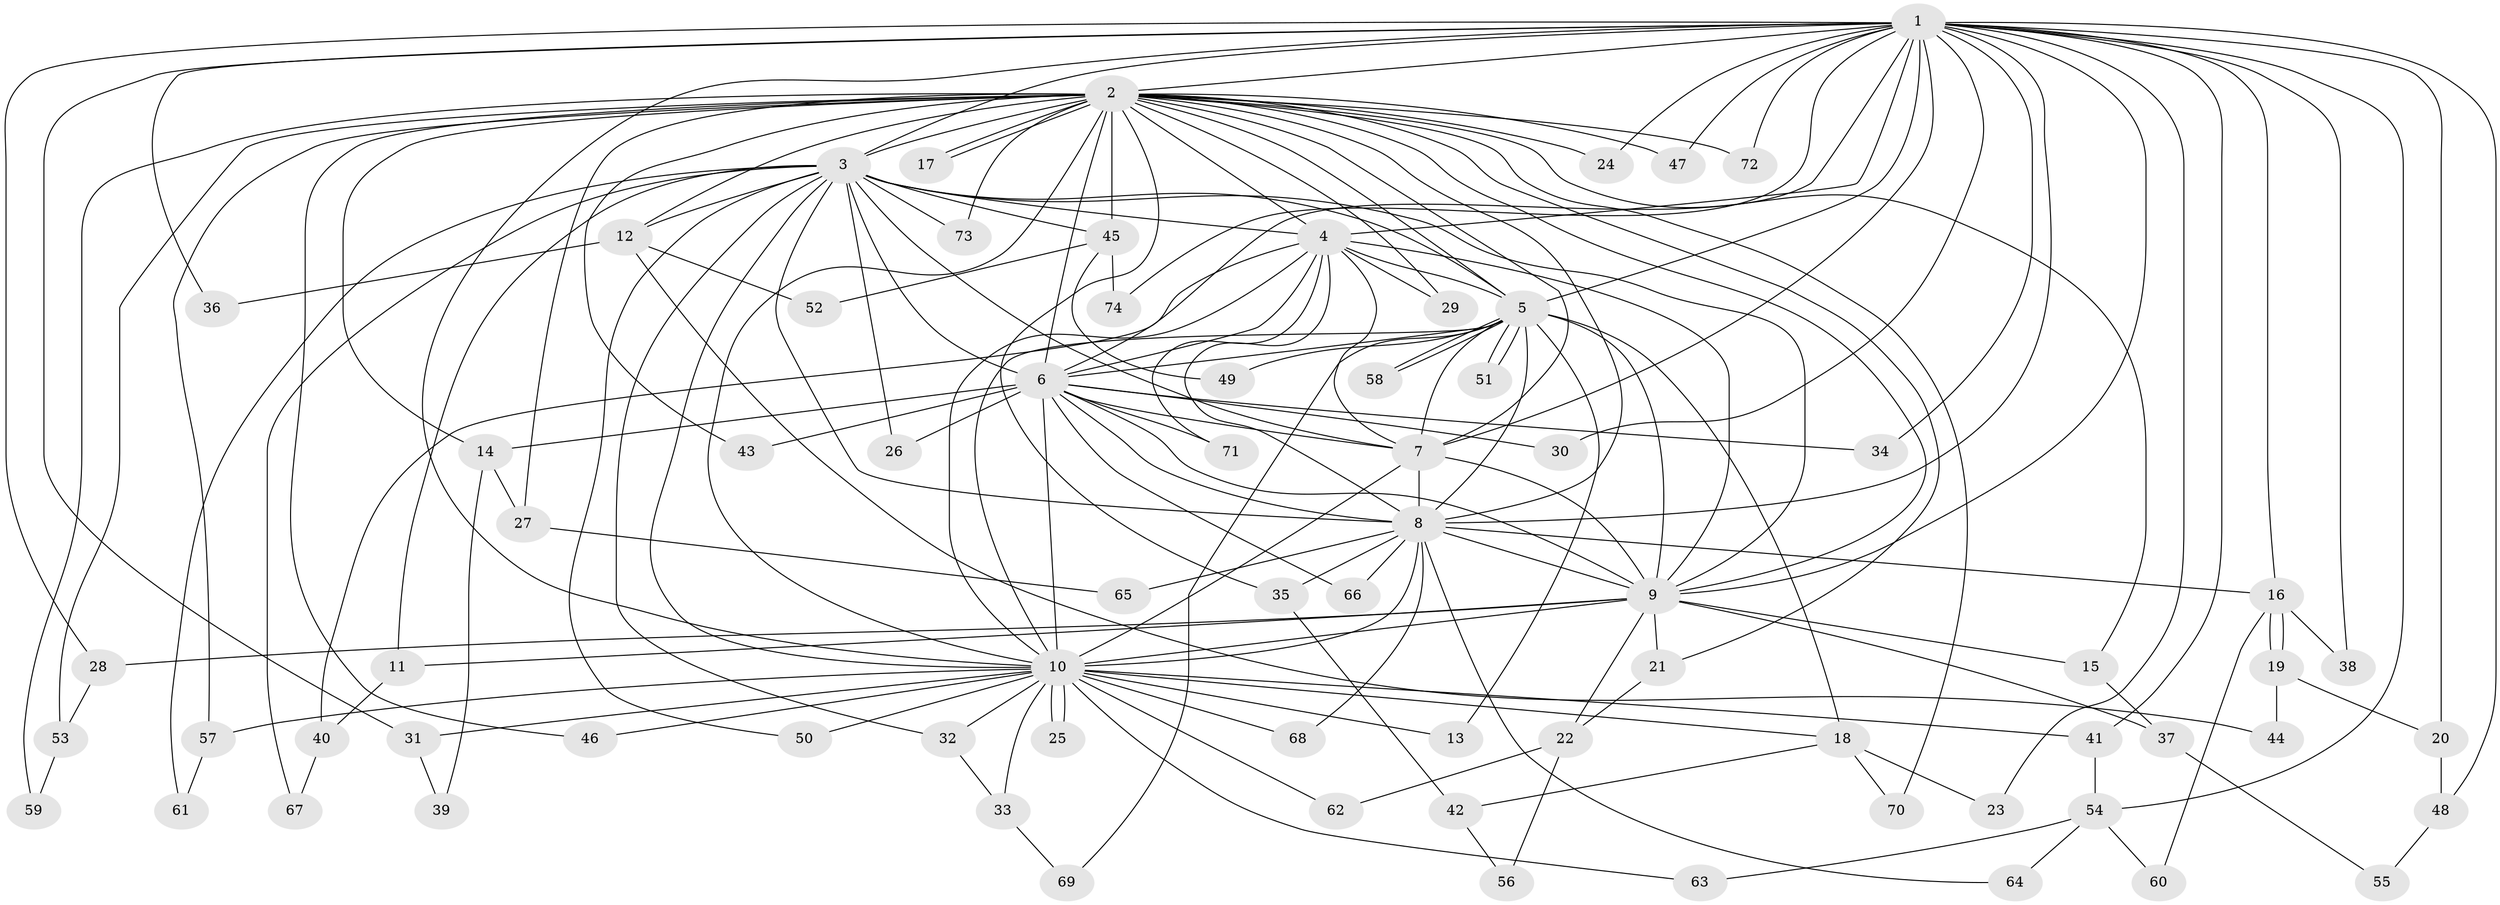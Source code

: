 // Generated by graph-tools (version 1.1) at 2025/14/03/09/25 04:14:03]
// undirected, 74 vertices, 173 edges
graph export_dot {
graph [start="1"]
  node [color=gray90,style=filled];
  1;
  2;
  3;
  4;
  5;
  6;
  7;
  8;
  9;
  10;
  11;
  12;
  13;
  14;
  15;
  16;
  17;
  18;
  19;
  20;
  21;
  22;
  23;
  24;
  25;
  26;
  27;
  28;
  29;
  30;
  31;
  32;
  33;
  34;
  35;
  36;
  37;
  38;
  39;
  40;
  41;
  42;
  43;
  44;
  45;
  46;
  47;
  48;
  49;
  50;
  51;
  52;
  53;
  54;
  55;
  56;
  57;
  58;
  59;
  60;
  61;
  62;
  63;
  64;
  65;
  66;
  67;
  68;
  69;
  70;
  71;
  72;
  73;
  74;
  1 -- 2;
  1 -- 3;
  1 -- 4;
  1 -- 5;
  1 -- 6;
  1 -- 7;
  1 -- 8;
  1 -- 9;
  1 -- 10;
  1 -- 16;
  1 -- 20;
  1 -- 23;
  1 -- 24;
  1 -- 28;
  1 -- 30;
  1 -- 31;
  1 -- 34;
  1 -- 36;
  1 -- 38;
  1 -- 41;
  1 -- 47;
  1 -- 48;
  1 -- 54;
  1 -- 72;
  1 -- 74;
  2 -- 3;
  2 -- 4;
  2 -- 5;
  2 -- 6;
  2 -- 7;
  2 -- 8;
  2 -- 9;
  2 -- 10;
  2 -- 12;
  2 -- 14;
  2 -- 15;
  2 -- 17;
  2 -- 17;
  2 -- 21;
  2 -- 24;
  2 -- 27;
  2 -- 29;
  2 -- 35;
  2 -- 43;
  2 -- 45;
  2 -- 46;
  2 -- 47;
  2 -- 53;
  2 -- 57;
  2 -- 59;
  2 -- 70;
  2 -- 72;
  2 -- 73;
  3 -- 4;
  3 -- 5;
  3 -- 6;
  3 -- 7;
  3 -- 8;
  3 -- 9;
  3 -- 10;
  3 -- 11;
  3 -- 12;
  3 -- 26;
  3 -- 32;
  3 -- 45;
  3 -- 50;
  3 -- 61;
  3 -- 67;
  3 -- 73;
  4 -- 5;
  4 -- 6;
  4 -- 7;
  4 -- 8;
  4 -- 9;
  4 -- 10;
  4 -- 29;
  4 -- 40;
  4 -- 71;
  5 -- 6;
  5 -- 7;
  5 -- 8;
  5 -- 9;
  5 -- 10;
  5 -- 13;
  5 -- 18;
  5 -- 49;
  5 -- 51;
  5 -- 51;
  5 -- 58;
  5 -- 58;
  5 -- 69;
  6 -- 7;
  6 -- 8;
  6 -- 9;
  6 -- 10;
  6 -- 14;
  6 -- 26;
  6 -- 30;
  6 -- 34;
  6 -- 43;
  6 -- 66;
  6 -- 71;
  7 -- 8;
  7 -- 9;
  7 -- 10;
  8 -- 9;
  8 -- 10;
  8 -- 16;
  8 -- 35;
  8 -- 64;
  8 -- 65;
  8 -- 66;
  8 -- 68;
  9 -- 10;
  9 -- 11;
  9 -- 15;
  9 -- 21;
  9 -- 22;
  9 -- 28;
  9 -- 37;
  10 -- 13;
  10 -- 18;
  10 -- 25;
  10 -- 25;
  10 -- 31;
  10 -- 32;
  10 -- 33;
  10 -- 41;
  10 -- 46;
  10 -- 50;
  10 -- 57;
  10 -- 62;
  10 -- 63;
  10 -- 68;
  11 -- 40;
  12 -- 36;
  12 -- 44;
  12 -- 52;
  14 -- 27;
  14 -- 39;
  15 -- 37;
  16 -- 19;
  16 -- 19;
  16 -- 38;
  16 -- 60;
  18 -- 23;
  18 -- 42;
  18 -- 70;
  19 -- 20;
  19 -- 44;
  20 -- 48;
  21 -- 22;
  22 -- 56;
  22 -- 62;
  27 -- 65;
  28 -- 53;
  31 -- 39;
  32 -- 33;
  33 -- 69;
  35 -- 42;
  37 -- 55;
  40 -- 67;
  41 -- 54;
  42 -- 56;
  45 -- 49;
  45 -- 52;
  45 -- 74;
  48 -- 55;
  53 -- 59;
  54 -- 60;
  54 -- 63;
  54 -- 64;
  57 -- 61;
}
